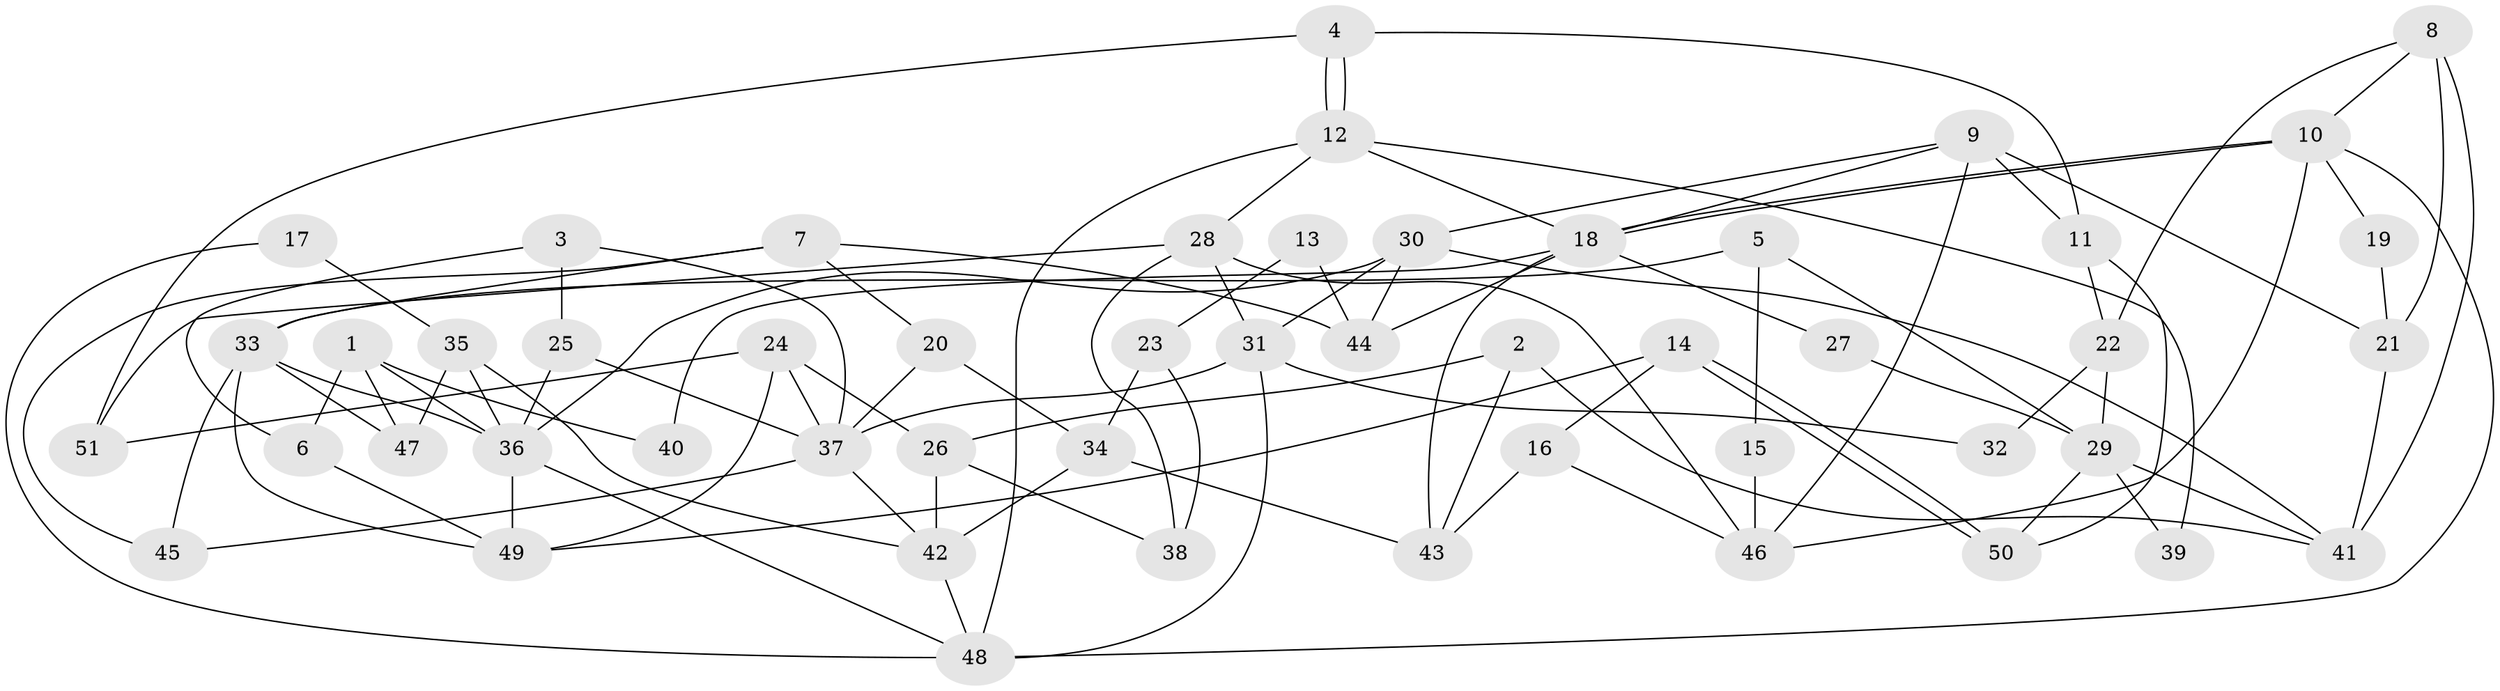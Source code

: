 // Generated by graph-tools (version 1.1) at 2025/15/03/09/25 04:15:06]
// undirected, 51 vertices, 102 edges
graph export_dot {
graph [start="1"]
  node [color=gray90,style=filled];
  1;
  2;
  3;
  4;
  5;
  6;
  7;
  8;
  9;
  10;
  11;
  12;
  13;
  14;
  15;
  16;
  17;
  18;
  19;
  20;
  21;
  22;
  23;
  24;
  25;
  26;
  27;
  28;
  29;
  30;
  31;
  32;
  33;
  34;
  35;
  36;
  37;
  38;
  39;
  40;
  41;
  42;
  43;
  44;
  45;
  46;
  47;
  48;
  49;
  50;
  51;
  1 -- 6;
  1 -- 36;
  1 -- 40;
  1 -- 47;
  2 -- 41;
  2 -- 43;
  2 -- 26;
  3 -- 37;
  3 -- 25;
  3 -- 6;
  4 -- 12;
  4 -- 12;
  4 -- 51;
  4 -- 11;
  5 -- 33;
  5 -- 29;
  5 -- 15;
  6 -- 49;
  7 -- 44;
  7 -- 33;
  7 -- 20;
  7 -- 45;
  8 -- 10;
  8 -- 41;
  8 -- 21;
  8 -- 22;
  9 -- 11;
  9 -- 18;
  9 -- 21;
  9 -- 30;
  9 -- 46;
  10 -- 46;
  10 -- 18;
  10 -- 18;
  10 -- 19;
  10 -- 48;
  11 -- 22;
  11 -- 50;
  12 -- 48;
  12 -- 18;
  12 -- 28;
  12 -- 39;
  13 -- 23;
  13 -- 44;
  14 -- 50;
  14 -- 50;
  14 -- 49;
  14 -- 16;
  15 -- 46;
  16 -- 46;
  16 -- 43;
  17 -- 48;
  17 -- 35;
  18 -- 27;
  18 -- 40;
  18 -- 43;
  18 -- 44;
  19 -- 21;
  20 -- 34;
  20 -- 37;
  21 -- 41;
  22 -- 29;
  22 -- 32;
  23 -- 34;
  23 -- 38;
  24 -- 26;
  24 -- 37;
  24 -- 49;
  24 -- 51;
  25 -- 36;
  25 -- 37;
  26 -- 42;
  26 -- 38;
  27 -- 29;
  28 -- 31;
  28 -- 38;
  28 -- 46;
  28 -- 51;
  29 -- 41;
  29 -- 50;
  29 -- 39;
  30 -- 36;
  30 -- 31;
  30 -- 41;
  30 -- 44;
  31 -- 37;
  31 -- 32;
  31 -- 48;
  33 -- 49;
  33 -- 45;
  33 -- 36;
  33 -- 47;
  34 -- 42;
  34 -- 43;
  35 -- 36;
  35 -- 47;
  35 -- 42;
  36 -- 48;
  36 -- 49;
  37 -- 42;
  37 -- 45;
  42 -- 48;
}
